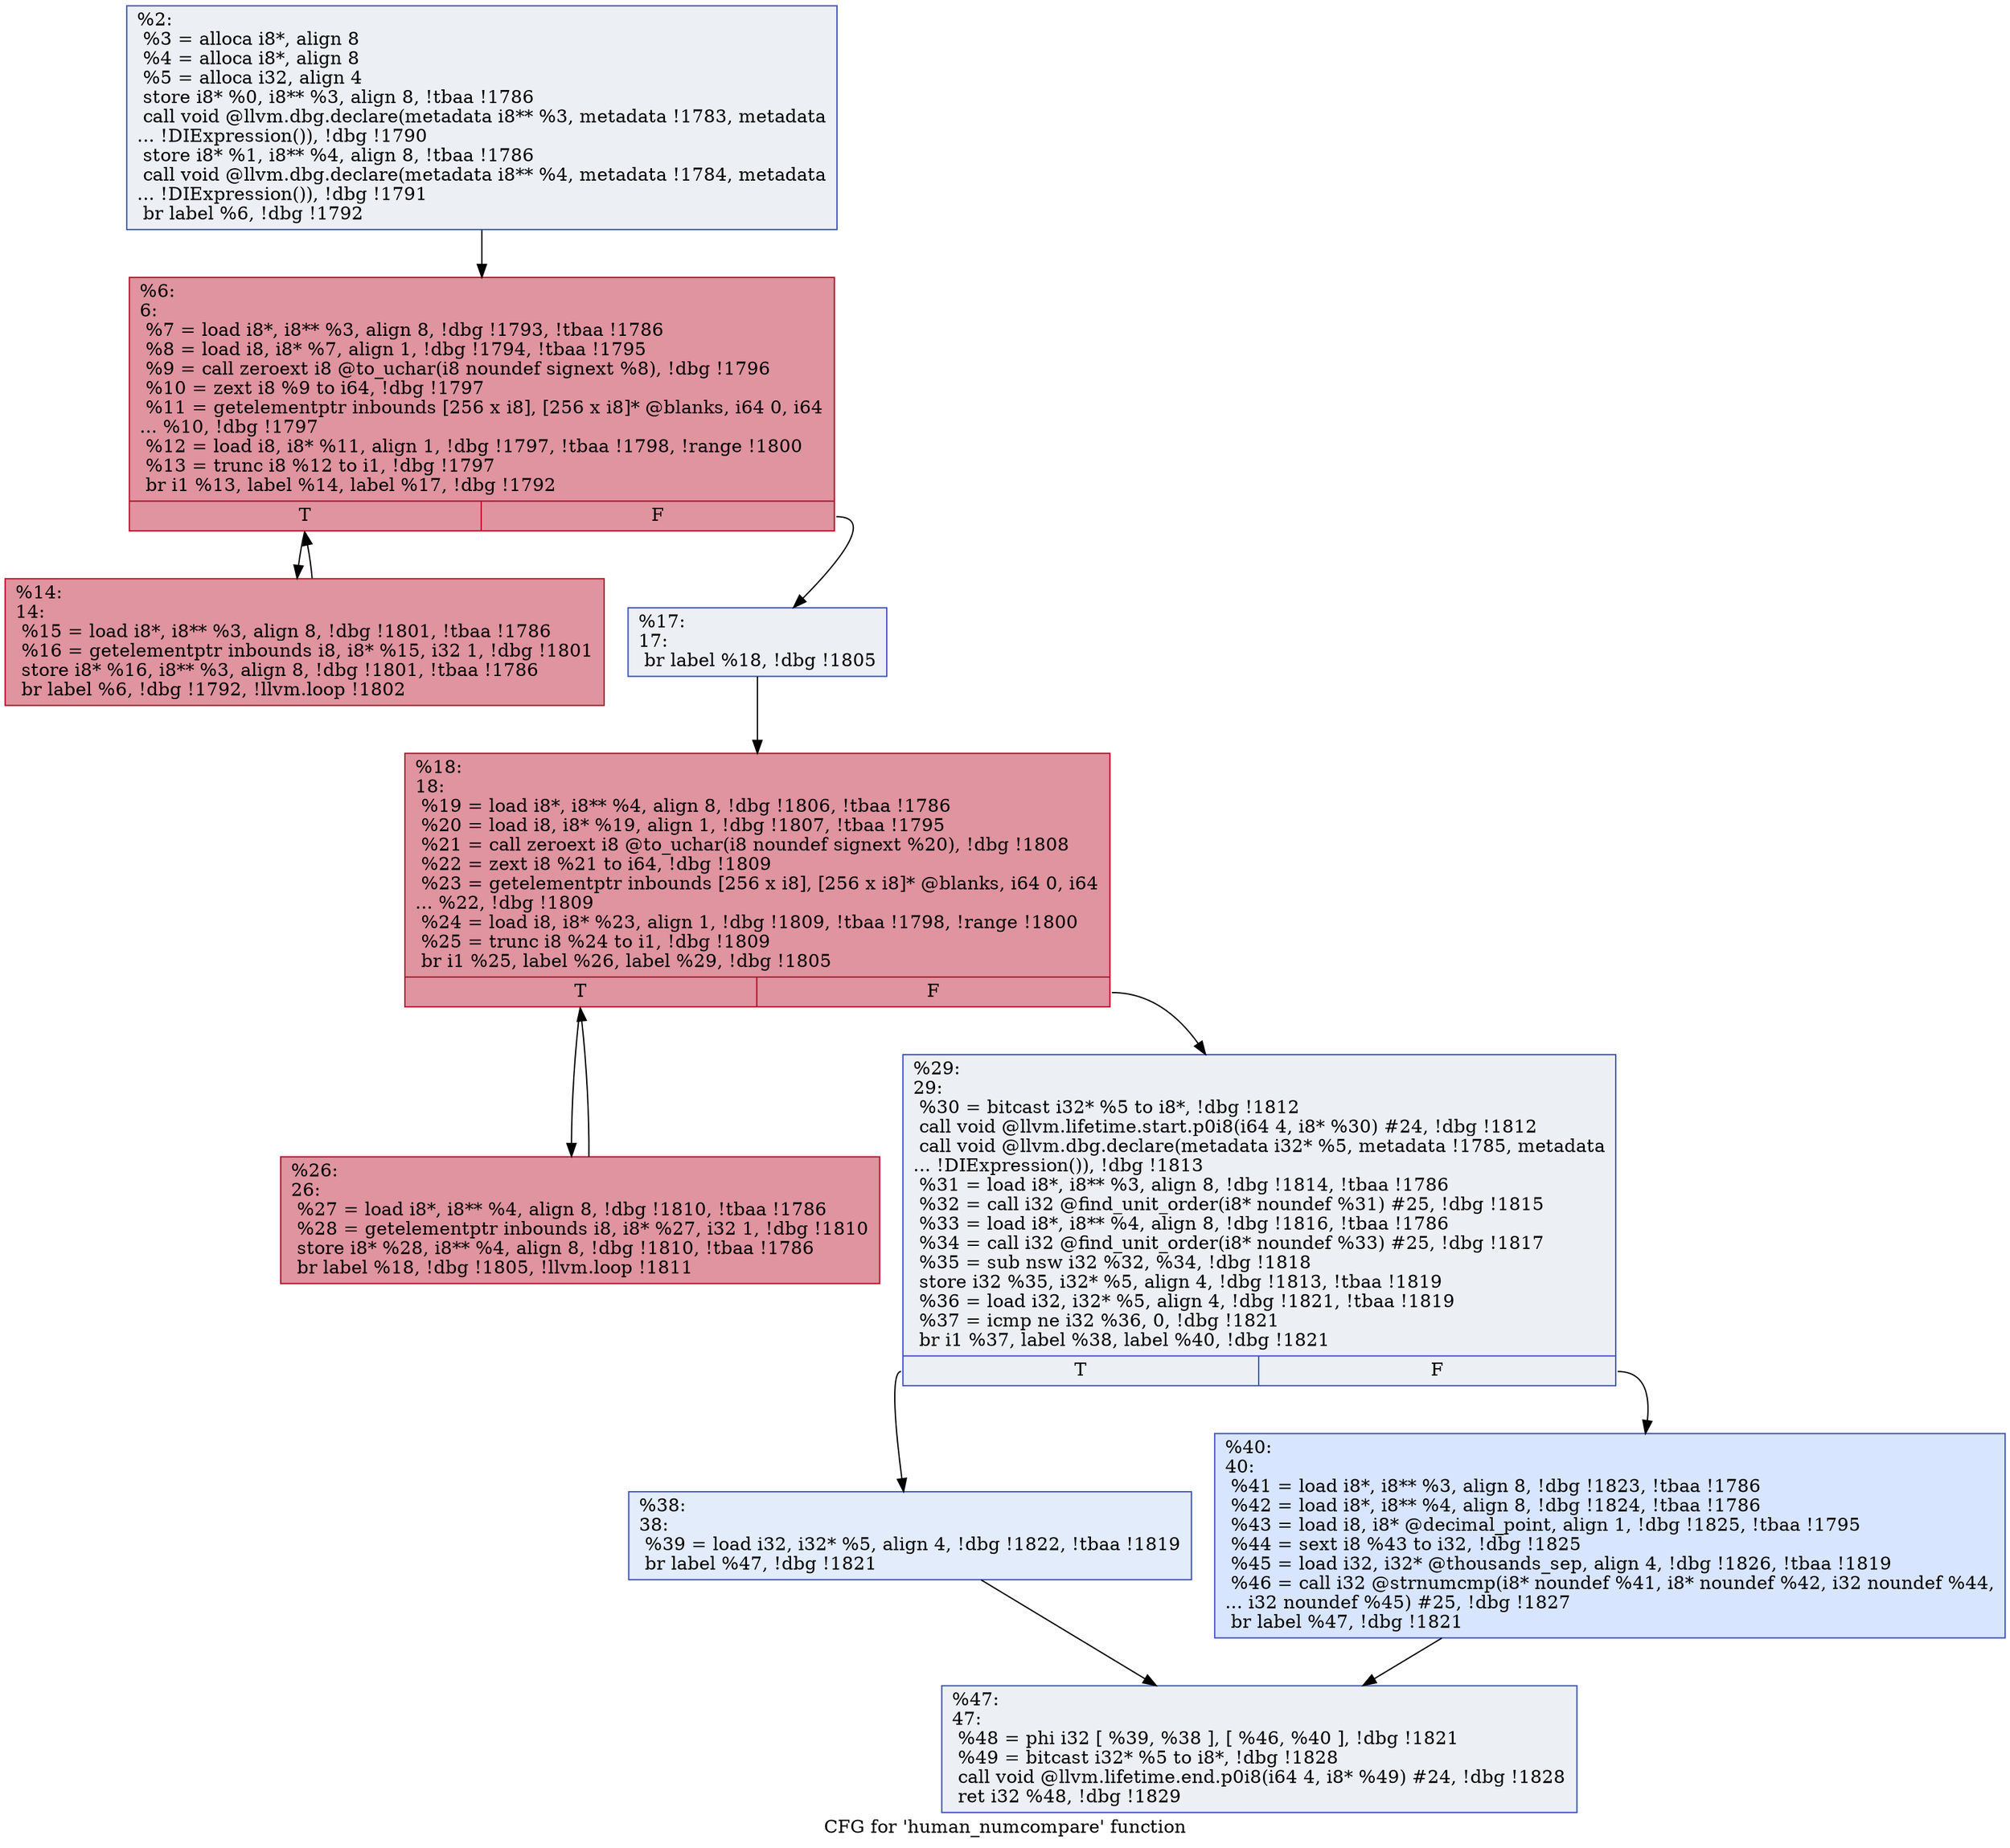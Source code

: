 digraph "CFG for 'human_numcompare' function" {
	label="CFG for 'human_numcompare' function";

	Node0x248c360 [shape=record,color="#3d50c3ff", style=filled, fillcolor="#d4dbe670",label="{%2:\l  %3 = alloca i8*, align 8\l  %4 = alloca i8*, align 8\l  %5 = alloca i32, align 4\l  store i8* %0, i8** %3, align 8, !tbaa !1786\l  call void @llvm.dbg.declare(metadata i8** %3, metadata !1783, metadata\l... !DIExpression()), !dbg !1790\l  store i8* %1, i8** %4, align 8, !tbaa !1786\l  call void @llvm.dbg.declare(metadata i8** %4, metadata !1784, metadata\l... !DIExpression()), !dbg !1791\l  br label %6, !dbg !1792\l}"];
	Node0x248c360 -> Node0x248c410;
	Node0x248c410 [shape=record,color="#b70d28ff", style=filled, fillcolor="#b70d2870",label="{%6:\l6:                                                \l  %7 = load i8*, i8** %3, align 8, !dbg !1793, !tbaa !1786\l  %8 = load i8, i8* %7, align 1, !dbg !1794, !tbaa !1795\l  %9 = call zeroext i8 @to_uchar(i8 noundef signext %8), !dbg !1796\l  %10 = zext i8 %9 to i64, !dbg !1797\l  %11 = getelementptr inbounds [256 x i8], [256 x i8]* @blanks, i64 0, i64\l... %10, !dbg !1797\l  %12 = load i8, i8* %11, align 1, !dbg !1797, !tbaa !1798, !range !1800\l  %13 = trunc i8 %12 to i1, !dbg !1797\l  br i1 %13, label %14, label %17, !dbg !1792\l|{<s0>T|<s1>F}}"];
	Node0x248c410:s0 -> Node0x248c460;
	Node0x248c410:s1 -> Node0x248c4b0;
	Node0x248c460 [shape=record,color="#b70d28ff", style=filled, fillcolor="#b70d2870",label="{%14:\l14:                                               \l  %15 = load i8*, i8** %3, align 8, !dbg !1801, !tbaa !1786\l  %16 = getelementptr inbounds i8, i8* %15, i32 1, !dbg !1801\l  store i8* %16, i8** %3, align 8, !dbg !1801, !tbaa !1786\l  br label %6, !dbg !1792, !llvm.loop !1802\l}"];
	Node0x248c460 -> Node0x248c410;
	Node0x248c4b0 [shape=record,color="#3d50c3ff", style=filled, fillcolor="#d4dbe670",label="{%17:\l17:                                               \l  br label %18, !dbg !1805\l}"];
	Node0x248c4b0 -> Node0x248c500;
	Node0x248c500 [shape=record,color="#b70d28ff", style=filled, fillcolor="#b70d2870",label="{%18:\l18:                                               \l  %19 = load i8*, i8** %4, align 8, !dbg !1806, !tbaa !1786\l  %20 = load i8, i8* %19, align 1, !dbg !1807, !tbaa !1795\l  %21 = call zeroext i8 @to_uchar(i8 noundef signext %20), !dbg !1808\l  %22 = zext i8 %21 to i64, !dbg !1809\l  %23 = getelementptr inbounds [256 x i8], [256 x i8]* @blanks, i64 0, i64\l... %22, !dbg !1809\l  %24 = load i8, i8* %23, align 1, !dbg !1809, !tbaa !1798, !range !1800\l  %25 = trunc i8 %24 to i1, !dbg !1809\l  br i1 %25, label %26, label %29, !dbg !1805\l|{<s0>T|<s1>F}}"];
	Node0x248c500:s0 -> Node0x248c550;
	Node0x248c500:s1 -> Node0x248c5a0;
	Node0x248c550 [shape=record,color="#b70d28ff", style=filled, fillcolor="#b70d2870",label="{%26:\l26:                                               \l  %27 = load i8*, i8** %4, align 8, !dbg !1810, !tbaa !1786\l  %28 = getelementptr inbounds i8, i8* %27, i32 1, !dbg !1810\l  store i8* %28, i8** %4, align 8, !dbg !1810, !tbaa !1786\l  br label %18, !dbg !1805, !llvm.loop !1811\l}"];
	Node0x248c550 -> Node0x248c500;
	Node0x248c5a0 [shape=record,color="#3d50c3ff", style=filled, fillcolor="#d4dbe670",label="{%29:\l29:                                               \l  %30 = bitcast i32* %5 to i8*, !dbg !1812\l  call void @llvm.lifetime.start.p0i8(i64 4, i8* %30) #24, !dbg !1812\l  call void @llvm.dbg.declare(metadata i32* %5, metadata !1785, metadata\l... !DIExpression()), !dbg !1813\l  %31 = load i8*, i8** %3, align 8, !dbg !1814, !tbaa !1786\l  %32 = call i32 @find_unit_order(i8* noundef %31) #25, !dbg !1815\l  %33 = load i8*, i8** %4, align 8, !dbg !1816, !tbaa !1786\l  %34 = call i32 @find_unit_order(i8* noundef %33) #25, !dbg !1817\l  %35 = sub nsw i32 %32, %34, !dbg !1818\l  store i32 %35, i32* %5, align 4, !dbg !1813, !tbaa !1819\l  %36 = load i32, i32* %5, align 4, !dbg !1821, !tbaa !1819\l  %37 = icmp ne i32 %36, 0, !dbg !1821\l  br i1 %37, label %38, label %40, !dbg !1821\l|{<s0>T|<s1>F}}"];
	Node0x248c5a0:s0 -> Node0x248c5f0;
	Node0x248c5a0:s1 -> Node0x248c640;
	Node0x248c5f0 [shape=record,color="#3d50c3ff", style=filled, fillcolor="#bfd3f670",label="{%38:\l38:                                               \l  %39 = load i32, i32* %5, align 4, !dbg !1822, !tbaa !1819\l  br label %47, !dbg !1821\l}"];
	Node0x248c5f0 -> Node0x248c690;
	Node0x248c640 [shape=record,color="#3d50c3ff", style=filled, fillcolor="#a7c5fe70",label="{%40:\l40:                                               \l  %41 = load i8*, i8** %3, align 8, !dbg !1823, !tbaa !1786\l  %42 = load i8*, i8** %4, align 8, !dbg !1824, !tbaa !1786\l  %43 = load i8, i8* @decimal_point, align 1, !dbg !1825, !tbaa !1795\l  %44 = sext i8 %43 to i32, !dbg !1825\l  %45 = load i32, i32* @thousands_sep, align 4, !dbg !1826, !tbaa !1819\l  %46 = call i32 @strnumcmp(i8* noundef %41, i8* noundef %42, i32 noundef %44,\l... i32 noundef %45) #25, !dbg !1827\l  br label %47, !dbg !1821\l}"];
	Node0x248c640 -> Node0x248c690;
	Node0x248c690 [shape=record,color="#3d50c3ff", style=filled, fillcolor="#d4dbe670",label="{%47:\l47:                                               \l  %48 = phi i32 [ %39, %38 ], [ %46, %40 ], !dbg !1821\l  %49 = bitcast i32* %5 to i8*, !dbg !1828\l  call void @llvm.lifetime.end.p0i8(i64 4, i8* %49) #24, !dbg !1828\l  ret i32 %48, !dbg !1829\l}"];
}
